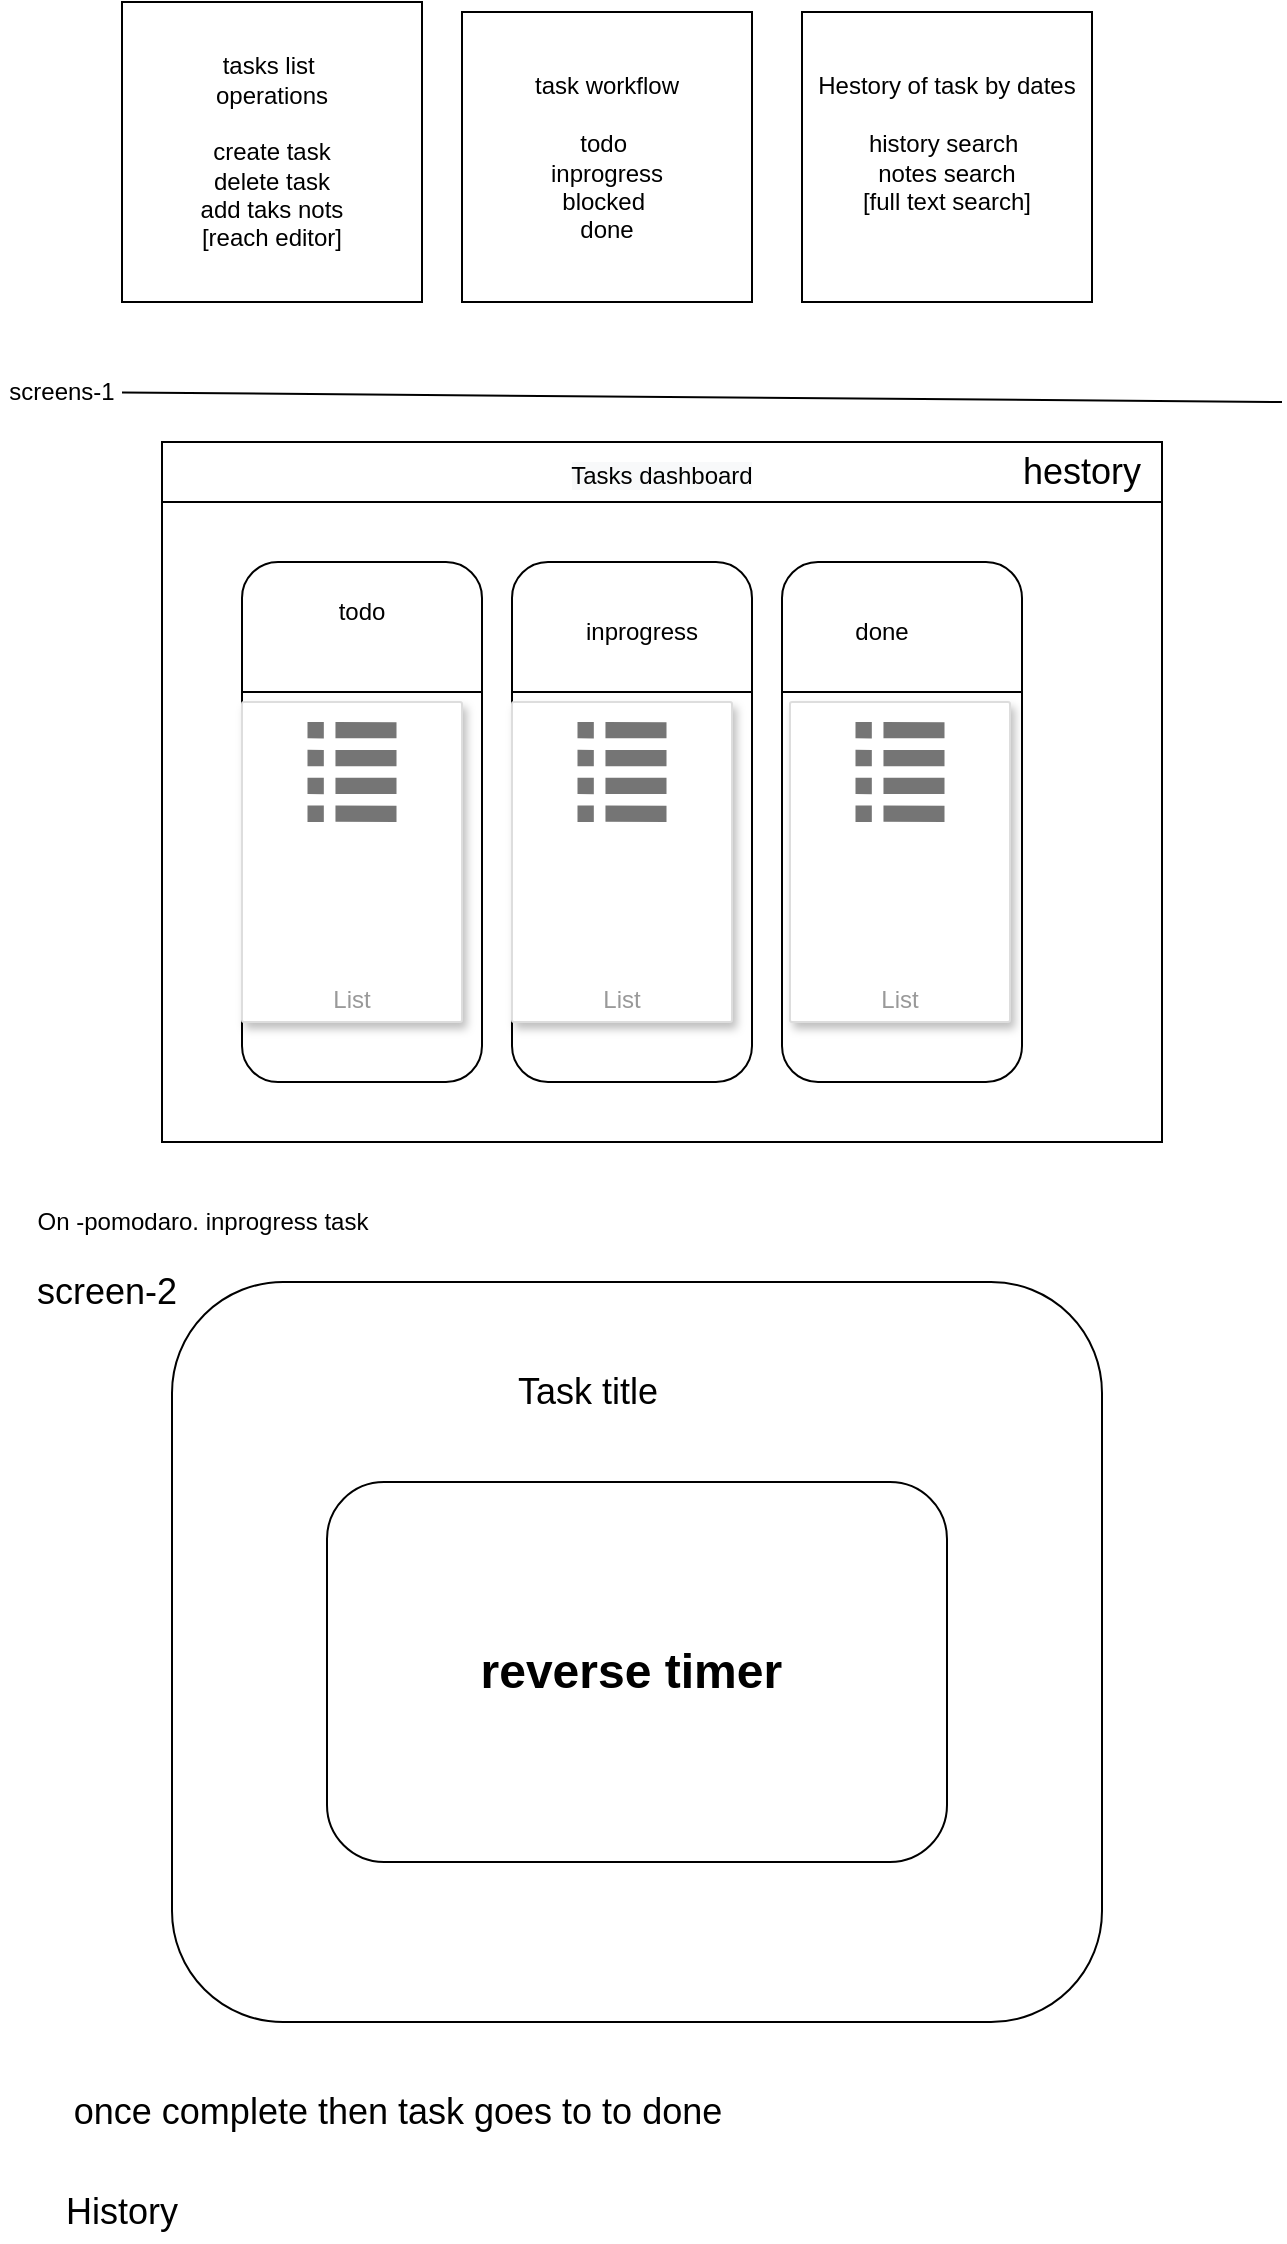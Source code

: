 <mxfile>
    <diagram id="rod52r52kNfa3NlEOLUN" name="Modules">
        <mxGraphModel dx="3464" dy="520" grid="1" gridSize="10" guides="1" tooltips="1" connect="1" arrows="1" fold="1" page="1" pageScale="1" pageWidth="827" pageHeight="1169" math="0" shadow="0">
            <root>
                <mxCell id="0"/>
                <mxCell id="1" parent="0"/>
                <mxCell id="VXlHJT7sBxhjUFqZn03t-39" value="" style="rounded=0;whiteSpace=wrap;html=1;" vertex="1" parent="1">
                    <mxGeometry x="100" y="290" width="500" height="320" as="geometry"/>
                </mxCell>
                <mxCell id="2" value="tasks list&amp;nbsp;&lt;br&gt;operations&lt;br&gt;&lt;br&gt;create task&lt;br&gt;delete task&lt;br&gt;add taks nots&lt;br&gt;[reach editor]&lt;br&gt;" style="whiteSpace=wrap;html=1;aspect=fixed;" vertex="1" parent="1">
                    <mxGeometry x="80" y="40" width="150" height="150" as="geometry"/>
                </mxCell>
                <mxCell id="3" value="Hestory of task by dates&lt;br&gt;&lt;br&gt;history search&amp;nbsp;&lt;br&gt;notes search&lt;br&gt;[full text search]&lt;br&gt;&lt;br&gt;" style="whiteSpace=wrap;html=1;aspect=fixed;" vertex="1" parent="1">
                    <mxGeometry x="420" y="45" width="145" height="145" as="geometry"/>
                </mxCell>
                <mxCell id="4" value="task workflow&lt;br&gt;&lt;br&gt;todo&amp;nbsp;&lt;br&gt;inprogress&lt;br&gt;blocked&amp;nbsp;&lt;br&gt;done&lt;br&gt;" style="whiteSpace=wrap;html=1;aspect=fixed;" vertex="1" parent="1">
                    <mxGeometry x="250" y="45" width="145" height="145" as="geometry"/>
                </mxCell>
                <mxCell id="VXlHJT7sBxhjUFqZn03t-4" value="" style="endArrow=none;html=1;startArrow=none;" edge="1" parent="1" source="VXlHJT7sBxhjUFqZn03t-5">
                    <mxGeometry width="50" height="50" relative="1" as="geometry">
                        <mxPoint x="20" y="240" as="sourcePoint"/>
                        <mxPoint x="660" y="240" as="targetPoint"/>
                    </mxGeometry>
                </mxCell>
                <mxCell id="VXlHJT7sBxhjUFqZn03t-8" value="" style="rounded=1;whiteSpace=wrap;html=1;" vertex="1" parent="1">
                    <mxGeometry x="140" y="320" width="120" height="260" as="geometry"/>
                </mxCell>
                <mxCell id="VXlHJT7sBxhjUFqZn03t-9" value="" style="rounded=1;whiteSpace=wrap;html=1;" vertex="1" parent="1">
                    <mxGeometry x="275" y="320" width="120" height="260" as="geometry"/>
                </mxCell>
                <mxCell id="VXlHJT7sBxhjUFqZn03t-10" value="" style="rounded=1;whiteSpace=wrap;html=1;" vertex="1" parent="1">
                    <mxGeometry x="410" y="320" width="120" height="260" as="geometry"/>
                </mxCell>
                <mxCell id="VXlHJT7sBxhjUFqZn03t-11" value="todo" style="text;html=1;strokeColor=none;fillColor=none;align=center;verticalAlign=middle;whiteSpace=wrap;rounded=0;" vertex="1" parent="1">
                    <mxGeometry x="170" y="330" width="60" height="30" as="geometry"/>
                </mxCell>
                <mxCell id="VXlHJT7sBxhjUFqZn03t-12" value="inprogress" style="text;html=1;strokeColor=none;fillColor=none;align=center;verticalAlign=middle;whiteSpace=wrap;rounded=0;" vertex="1" parent="1">
                    <mxGeometry x="310" y="340" width="60" height="30" as="geometry"/>
                </mxCell>
                <mxCell id="VXlHJT7sBxhjUFqZn03t-13" value="done" style="text;html=1;strokeColor=none;fillColor=none;align=center;verticalAlign=middle;whiteSpace=wrap;rounded=0;" vertex="1" parent="1">
                    <mxGeometry x="430" y="340" width="60" height="30" as="geometry"/>
                </mxCell>
                <mxCell id="VXlHJT7sBxhjUFqZn03t-14" value="" style="endArrow=none;html=1;entryX=1;entryY=0.25;entryDx=0;entryDy=0;exitX=0;exitY=0.25;exitDx=0;exitDy=0;" edge="1" parent="1" source="VXlHJT7sBxhjUFqZn03t-9" target="VXlHJT7sBxhjUFqZn03t-9">
                    <mxGeometry width="50" height="50" relative="1" as="geometry">
                        <mxPoint x="360" y="500" as="sourcePoint"/>
                        <mxPoint x="410" y="450" as="targetPoint"/>
                    </mxGeometry>
                </mxCell>
                <mxCell id="VXlHJT7sBxhjUFqZn03t-16" value="" style="endArrow=none;html=1;entryX=1;entryY=0.25;entryDx=0;entryDy=0;exitX=0;exitY=0.25;exitDx=0;exitDy=0;" edge="1" parent="1" source="VXlHJT7sBxhjUFqZn03t-8" target="VXlHJT7sBxhjUFqZn03t-8">
                    <mxGeometry width="50" height="50" relative="1" as="geometry">
                        <mxPoint x="285" y="395" as="sourcePoint"/>
                        <mxPoint x="405" y="395" as="targetPoint"/>
                        <Array as="points"/>
                    </mxGeometry>
                </mxCell>
                <mxCell id="VXlHJT7sBxhjUFqZn03t-19" value="" style="endArrow=none;html=1;entryX=1;entryY=0.25;entryDx=0;entryDy=0;exitX=0;exitY=0.25;exitDx=0;exitDy=0;" edge="1" parent="1" source="VXlHJT7sBxhjUFqZn03t-10" target="VXlHJT7sBxhjUFqZn03t-10">
                    <mxGeometry width="50" height="50" relative="1" as="geometry">
                        <mxPoint x="420" y="440" as="sourcePoint"/>
                        <mxPoint x="470" y="390" as="targetPoint"/>
                    </mxGeometry>
                </mxCell>
                <mxCell id="VXlHJT7sBxhjUFqZn03t-25" value="List" style="strokeColor=#dddddd;shadow=1;strokeWidth=1;rounded=1;absoluteArcSize=1;arcSize=2;labelPosition=center;verticalLabelPosition=middle;align=center;verticalAlign=bottom;spacingLeft=0;fontColor=#999999;fontSize=12;whiteSpace=wrap;spacingBottom=2;" vertex="1" parent="1">
                    <mxGeometry x="140" y="390" width="110" height="160" as="geometry"/>
                </mxCell>
                <mxCell id="VXlHJT7sBxhjUFqZn03t-26" value="" style="sketch=0;dashed=0;connectable=0;html=1;fillColor=#757575;strokeColor=none;shape=mxgraph.gcp2.list;part=1;" vertex="1" parent="VXlHJT7sBxhjUFqZn03t-25">
                    <mxGeometry x="0.5" width="44.5" height="50" relative="1" as="geometry">
                        <mxPoint x="-22.25" y="10" as="offset"/>
                    </mxGeometry>
                </mxCell>
                <mxCell id="VXlHJT7sBxhjUFqZn03t-34" value="List" style="strokeColor=#dddddd;shadow=1;strokeWidth=1;rounded=1;absoluteArcSize=1;arcSize=2;labelPosition=center;verticalLabelPosition=middle;align=center;verticalAlign=bottom;spacingLeft=0;fontColor=#999999;fontSize=12;whiteSpace=wrap;spacingBottom=2;" vertex="1" parent="1">
                    <mxGeometry x="275" y="390" width="110" height="160" as="geometry"/>
                </mxCell>
                <mxCell id="VXlHJT7sBxhjUFqZn03t-35" value="" style="sketch=0;dashed=0;connectable=0;html=1;fillColor=#757575;strokeColor=none;shape=mxgraph.gcp2.list;part=1;" vertex="1" parent="VXlHJT7sBxhjUFqZn03t-34">
                    <mxGeometry x="0.5" width="44.5" height="50" relative="1" as="geometry">
                        <mxPoint x="-22.25" y="10" as="offset"/>
                    </mxGeometry>
                </mxCell>
                <mxCell id="VXlHJT7sBxhjUFqZn03t-36" value="List" style="strokeColor=#dddddd;shadow=1;strokeWidth=1;rounded=1;absoluteArcSize=1;arcSize=2;labelPosition=center;verticalLabelPosition=middle;align=center;verticalAlign=bottom;spacingLeft=0;fontColor=#999999;fontSize=12;whiteSpace=wrap;spacingBottom=2;" vertex="1" parent="1">
                    <mxGeometry x="414" y="390" width="110" height="160" as="geometry"/>
                </mxCell>
                <mxCell id="VXlHJT7sBxhjUFqZn03t-37" value="" style="sketch=0;dashed=0;connectable=0;html=1;fillColor=#757575;strokeColor=none;shape=mxgraph.gcp2.list;part=1;" vertex="1" parent="VXlHJT7sBxhjUFqZn03t-36">
                    <mxGeometry x="0.5" width="44.5" height="50" relative="1" as="geometry">
                        <mxPoint x="-22.25" y="10" as="offset"/>
                    </mxGeometry>
                </mxCell>
                <mxCell id="VXlHJT7sBxhjUFqZn03t-40" value="" style="rounded=1;whiteSpace=wrap;html=1;" vertex="1" parent="1">
                    <mxGeometry x="105" y="680" width="465" height="370" as="geometry"/>
                </mxCell>
                <mxCell id="VXlHJT7sBxhjUFqZn03t-41" value="On -pomodaro. inprogress task" style="text;html=1;align=center;verticalAlign=middle;resizable=0;points=[];autosize=1;strokeColor=none;fillColor=none;" vertex="1" parent="1">
                    <mxGeometry x="30" y="640" width="180" height="20" as="geometry"/>
                </mxCell>
                <mxCell id="VXlHJT7sBxhjUFqZn03t-42" value="&lt;b&gt;&lt;font style=&quot;font-size: 24px&quot;&gt;reverse timer&lt;/font&gt;&lt;/b&gt;&amp;nbsp;&amp;nbsp;" style="rounded=1;whiteSpace=wrap;html=1;" vertex="1" parent="1">
                    <mxGeometry x="182.5" y="780" width="310" height="190" as="geometry"/>
                </mxCell>
                <mxCell id="VXlHJT7sBxhjUFqZn03t-43" value="once complete then task goes to to done&amp;nbsp;" style="text;html=1;align=center;verticalAlign=middle;resizable=0;points=[];autosize=1;strokeColor=none;fillColor=none;fontSize=18;" vertex="1" parent="1">
                    <mxGeometry x="50" y="1080" width="340" height="30" as="geometry"/>
                </mxCell>
                <mxCell id="VXlHJT7sBxhjUFqZn03t-47" value="Task title" style="text;html=1;strokeColor=none;fillColor=none;align=center;verticalAlign=middle;whiteSpace=wrap;rounded=0;fontSize=18;" vertex="1" parent="1">
                    <mxGeometry x="182.5" y="720" width="260" height="30" as="geometry"/>
                </mxCell>
                <mxCell id="VXlHJT7sBxhjUFqZn03t-5" value="screens-1" style="text;html=1;strokeColor=none;fillColor=none;align=center;verticalAlign=middle;whiteSpace=wrap;rounded=0;" vertex="1" parent="1">
                    <mxGeometry x="20" y="220" width="60" height="30" as="geometry"/>
                </mxCell>
                <mxCell id="VXlHJT7sBxhjUFqZn03t-49" value="" style="endArrow=none;html=1;" edge="1" parent="1" target="VXlHJT7sBxhjUFqZn03t-5">
                    <mxGeometry width="50" height="50" relative="1" as="geometry">
                        <mxPoint x="20" y="240" as="sourcePoint"/>
                        <mxPoint x="660" y="240" as="targetPoint"/>
                    </mxGeometry>
                </mxCell>
                <mxCell id="VXlHJT7sBxhjUFqZn03t-50" value="&lt;meta charset=&quot;utf-8&quot;&gt;&lt;span style=&quot;color: rgb(0, 0, 0); font-family: helvetica; font-size: 12px; font-style: normal; font-weight: 400; letter-spacing: normal; text-align: center; text-indent: 0px; text-transform: none; word-spacing: 0px; background-color: rgb(248, 249, 250); display: inline; float: none;&quot;&gt;Tasks dashboard&lt;/span&gt;" style="rounded=0;whiteSpace=wrap;html=1;fontSize=18;" vertex="1" parent="1">
                    <mxGeometry x="100" y="260" width="500" height="30" as="geometry"/>
                </mxCell>
                <mxCell id="VXlHJT7sBxhjUFqZn03t-51" value="hestory" style="text;html=1;strokeColor=none;fillColor=none;align=center;verticalAlign=middle;whiteSpace=wrap;rounded=0;fontSize=18;" vertex="1" parent="1">
                    <mxGeometry x="530" y="260" width="60" height="30" as="geometry"/>
                </mxCell>
                <mxCell id="hr4sY8Hcqfn9ozd3l3qp-4" value="screen-2&amp;nbsp;" style="text;html=1;strokeColor=none;fillColor=none;align=center;verticalAlign=middle;whiteSpace=wrap;rounded=0;fontSize=18;" vertex="1" parent="1">
                    <mxGeometry x="30" y="670" width="90" height="30" as="geometry"/>
                </mxCell>
                <mxCell id="hr4sY8Hcqfn9ozd3l3qp-5" value="History" style="text;html=1;strokeColor=none;fillColor=none;align=center;verticalAlign=middle;whiteSpace=wrap;rounded=0;fontSize=18;" vertex="1" parent="1">
                    <mxGeometry x="50" y="1130" width="60" height="30" as="geometry"/>
                </mxCell>
            </root>
        </mxGraphModel>
    </diagram>
    <diagram id="wD6iGSzQ4Qsih4_My3X6" name="History screen">
        <mxGraphModel dx="626" dy="1699" grid="1" gridSize="10" guides="1" tooltips="1" connect="1" arrows="1" fold="1" page="1" pageScale="1" pageWidth="827" pageHeight="1169" math="0" shadow="0">
            <root>
                <mxCell id="HBFp8_4Cyev30WKszDl7-0"/>
                <mxCell id="HBFp8_4Cyev30WKszDl7-1" parent="HBFp8_4Cyev30WKszDl7-0"/>
                <mxCell id="M8wSzMS2KyfK6WLkgchv-0" value="" style="whiteSpace=wrap;html=1;aspect=fixed;fontSize=18;" vertex="1" parent="HBFp8_4Cyev30WKszDl7-1">
                    <mxGeometry x="50" y="-20" width="380" height="380" as="geometry"/>
                </mxCell>
                <mxCell id="M8wSzMS2KyfK6WLkgchv-1" value="search by task name" style="rounded=1;whiteSpace=wrap;html=1;fontSize=18;" vertex="1" parent="HBFp8_4Cyev30WKszDl7-1">
                    <mxGeometry x="90" y="20" width="220" height="20" as="geometry"/>
                </mxCell>
                <mxCell id="M8wSzMS2KyfK6WLkgchv-2" value="&lt;span&gt;search&lt;/span&gt;" style="rounded=0;whiteSpace=wrap;html=1;fontSize=18;" vertex="1" parent="HBFp8_4Cyev30WKszDl7-1">
                    <mxGeometry x="330" y="15" width="60" height="25" as="geometry"/>
                </mxCell>
                <mxCell id="M8wSzMS2KyfK6WLkgchv-9" value="date wise list" style="swimlane;fontStyle=0;childLayout=stackLayout;horizontal=1;startSize=30;horizontalStack=0;resizeParent=1;resizeParentMax=0;resizeLast=0;collapsible=1;marginBottom=0;fontSize=18;" vertex="1" parent="HBFp8_4Cyev30WKszDl7-1">
                    <mxGeometry x="60" y="70" width="140" height="210" as="geometry"/>
                </mxCell>
                <mxCell id="M8wSzMS2KyfK6WLkgchv-10" value="Item 1" style="text;strokeColor=none;fillColor=none;align=left;verticalAlign=middle;spacingLeft=4;spacingRight=4;overflow=hidden;points=[[0,0.5],[1,0.5]];portConstraint=eastwest;rotatable=0;fontSize=18;" vertex="1" parent="M8wSzMS2KyfK6WLkgchv-9">
                    <mxGeometry y="30" width="140" height="30" as="geometry"/>
                </mxCell>
                <mxCell id="M8wSzMS2KyfK6WLkgchv-11" value="Item 2" style="text;strokeColor=none;fillColor=none;align=left;verticalAlign=middle;spacingLeft=4;spacingRight=4;overflow=hidden;points=[[0,0.5],[1,0.5]];portConstraint=eastwest;rotatable=0;fontSize=18;" vertex="1" parent="M8wSzMS2KyfK6WLkgchv-9">
                    <mxGeometry y="60" width="140" height="30" as="geometry"/>
                </mxCell>
                <mxCell id="M8wSzMS2KyfK6WLkgchv-12" value="Item 3" style="text;strokeColor=none;fillColor=none;align=left;verticalAlign=middle;spacingLeft=4;spacingRight=4;overflow=hidden;points=[[0,0.5],[1,0.5]];portConstraint=eastwest;rotatable=0;fontSize=18;" vertex="1" parent="M8wSzMS2KyfK6WLkgchv-9">
                    <mxGeometry y="90" width="140" height="120" as="geometry"/>
                </mxCell>
                <mxCell id="M8wSzMS2KyfK6WLkgchv-14" value="tasks " style="swimlane;fontStyle=0;childLayout=stackLayout;horizontal=1;startSize=26;horizontalStack=0;resizeParent=1;resizeParentMax=0;resizeLast=0;collapsible=1;marginBottom=0;align=center;fontSize=14;" vertex="1" parent="HBFp8_4Cyev30WKszDl7-1">
                    <mxGeometry x="230" y="70" width="180" height="116" as="geometry"/>
                </mxCell>
                <mxCell id="M8wSzMS2KyfK6WLkgchv-15" value="Item 1" style="text;strokeColor=none;fillColor=none;spacingLeft=4;spacingRight=4;overflow=hidden;rotatable=0;points=[[0,0.5],[1,0.5]];portConstraint=eastwest;fontSize=12;" vertex="1" parent="M8wSzMS2KyfK6WLkgchv-14">
                    <mxGeometry y="26" width="180" height="30" as="geometry"/>
                </mxCell>
                <mxCell id="M8wSzMS2KyfK6WLkgchv-16" value="Item 2" style="text;strokeColor=none;fillColor=none;spacingLeft=4;spacingRight=4;overflow=hidden;rotatable=0;points=[[0,0.5],[1,0.5]];portConstraint=eastwest;fontSize=12;" vertex="1" parent="M8wSzMS2KyfK6WLkgchv-14">
                    <mxGeometry y="56" width="180" height="30" as="geometry"/>
                </mxCell>
                <mxCell id="M8wSzMS2KyfK6WLkgchv-17" value="Item 3" style="text;strokeColor=none;fillColor=none;spacingLeft=4;spacingRight=4;overflow=hidden;rotatable=0;points=[[0,0.5],[1,0.5]];portConstraint=eastwest;fontSize=12;" vertex="1" parent="M8wSzMS2KyfK6WLkgchv-14">
                    <mxGeometry y="86" width="180" height="30" as="geometry"/>
                </mxCell>
            </root>
        </mxGraphModel>
    </diagram>
</mxfile>